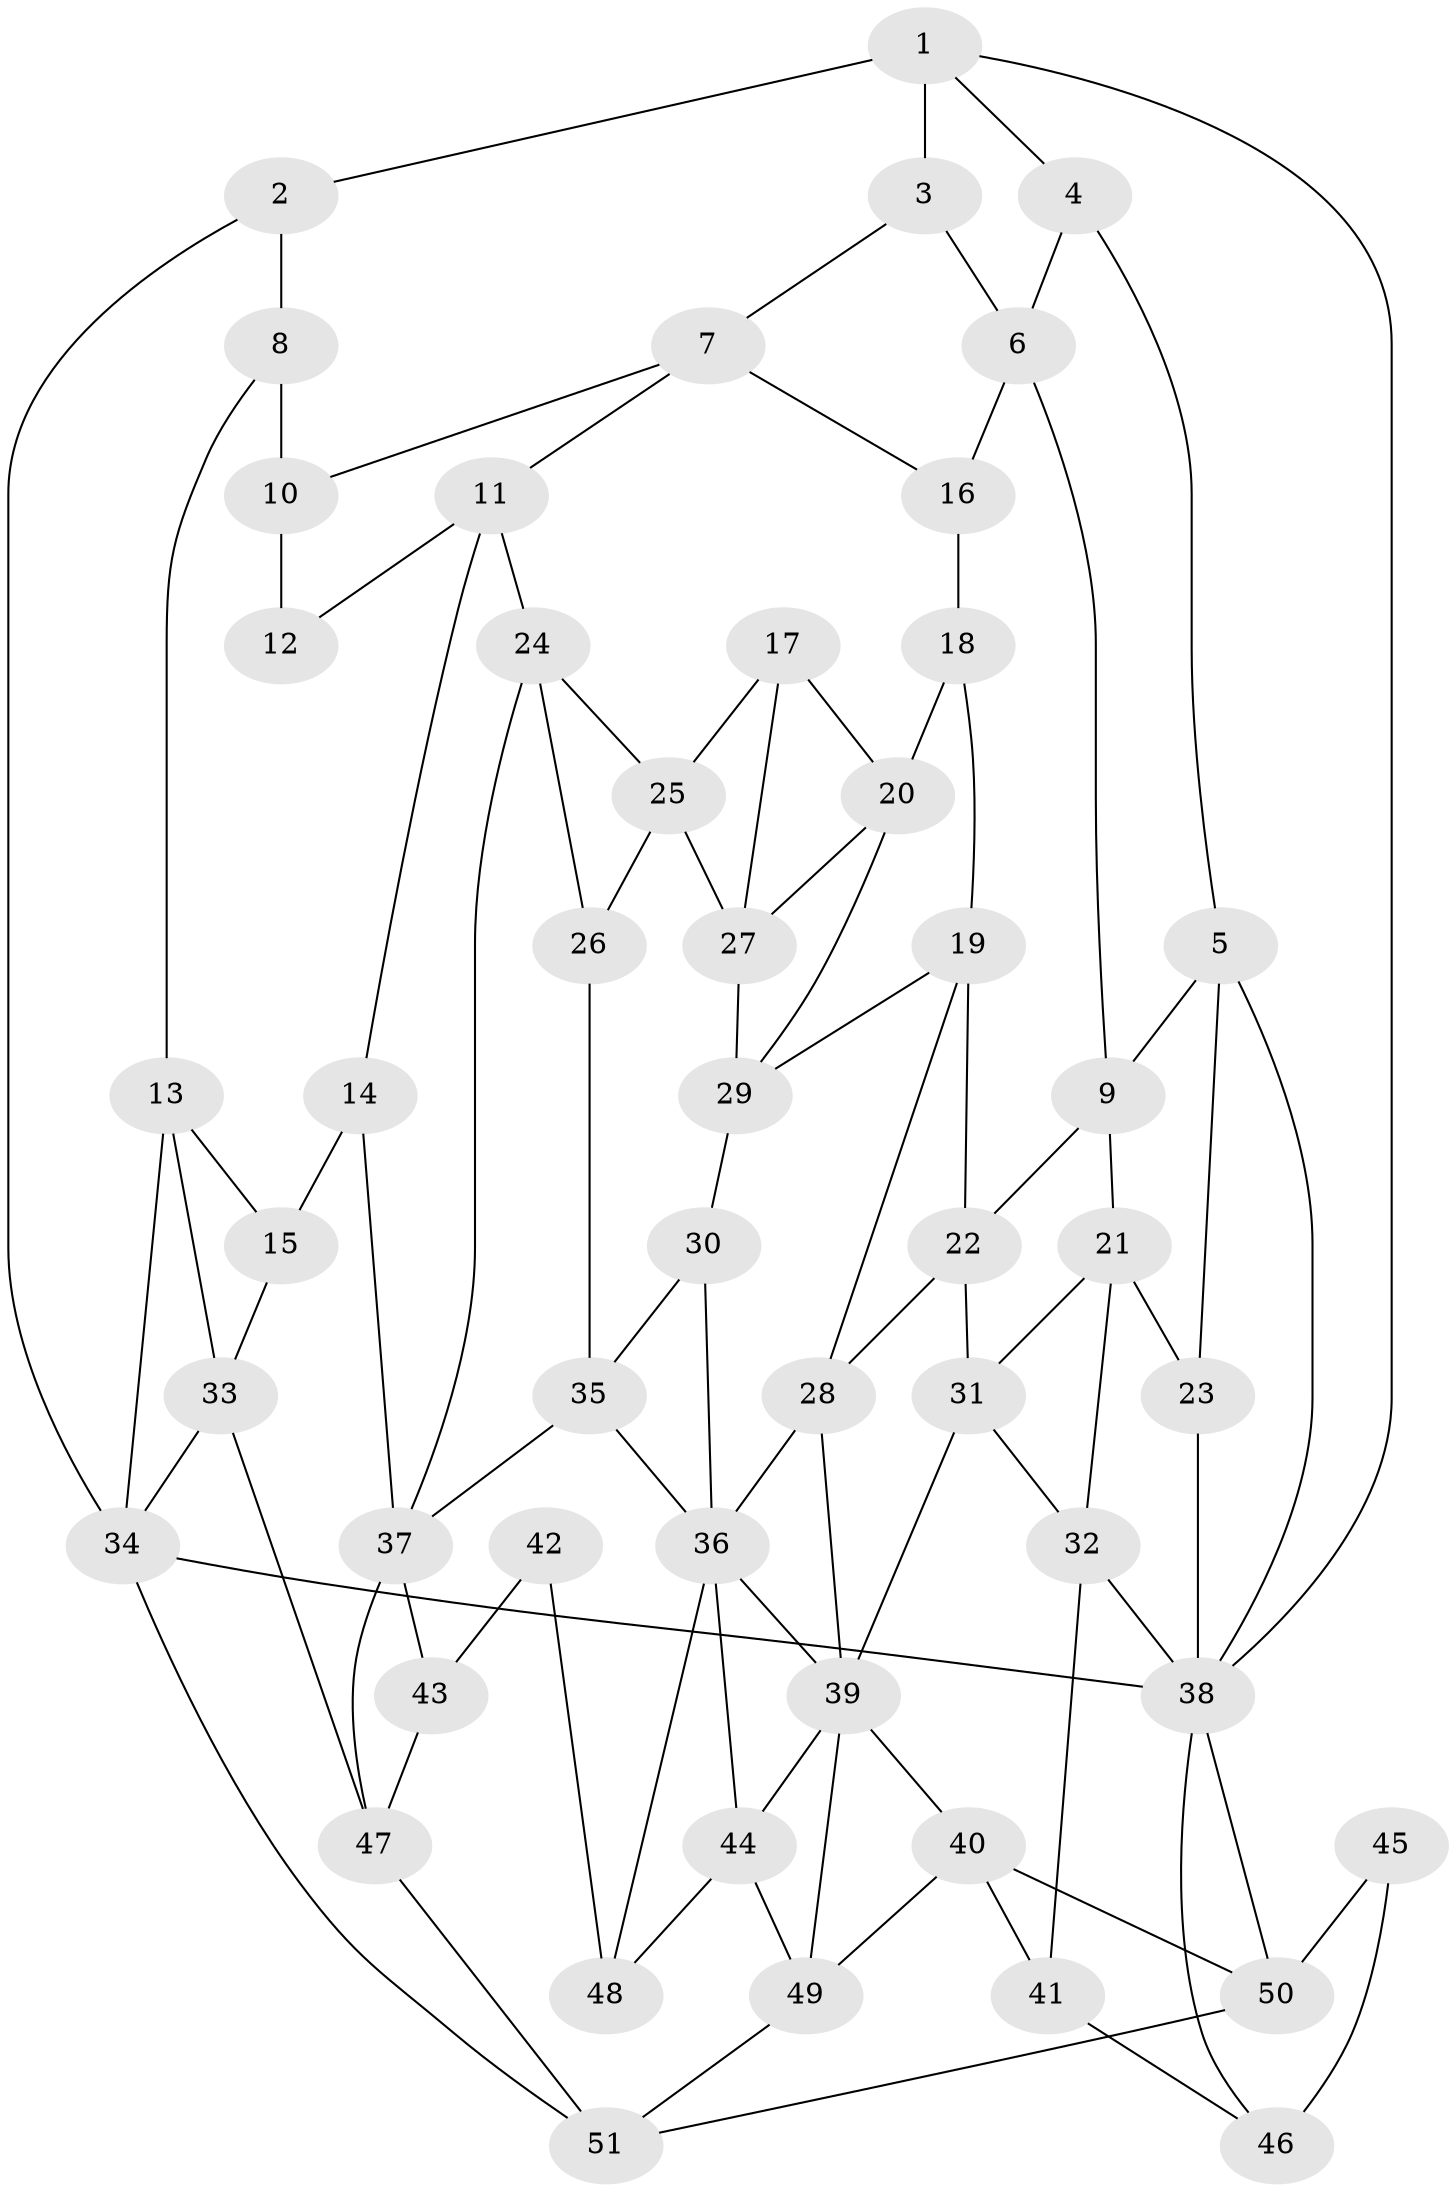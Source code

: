 // original degree distribution, {3: 0.029411764705882353, 4: 0.21568627450980393, 5: 0.5392156862745098, 6: 0.21568627450980393}
// Generated by graph-tools (version 1.1) at 2025/27/03/09/25 03:27:08]
// undirected, 51 vertices, 95 edges
graph export_dot {
graph [start="1"]
  node [color=gray90,style=filled];
  1;
  2;
  3;
  4;
  5;
  6;
  7;
  8;
  9;
  10;
  11;
  12;
  13;
  14;
  15;
  16;
  17;
  18;
  19;
  20;
  21;
  22;
  23;
  24;
  25;
  26;
  27;
  28;
  29;
  30;
  31;
  32;
  33;
  34;
  35;
  36;
  37;
  38;
  39;
  40;
  41;
  42;
  43;
  44;
  45;
  46;
  47;
  48;
  49;
  50;
  51;
  1 -- 2 [weight=1.0];
  1 -- 3 [weight=2.0];
  1 -- 4 [weight=1.0];
  1 -- 38 [weight=1.0];
  2 -- 8 [weight=1.0];
  2 -- 34 [weight=1.0];
  3 -- 6 [weight=1.0];
  3 -- 7 [weight=1.0];
  4 -- 5 [weight=1.0];
  4 -- 6 [weight=1.0];
  5 -- 9 [weight=1.0];
  5 -- 23 [weight=1.0];
  5 -- 38 [weight=1.0];
  6 -- 9 [weight=1.0];
  6 -- 16 [weight=1.0];
  7 -- 10 [weight=1.0];
  7 -- 11 [weight=1.0];
  7 -- 16 [weight=1.0];
  8 -- 10 [weight=2.0];
  8 -- 13 [weight=1.0];
  9 -- 21 [weight=1.0];
  9 -- 22 [weight=1.0];
  10 -- 12 [weight=1.0];
  11 -- 12 [weight=1.0];
  11 -- 14 [weight=1.0];
  11 -- 24 [weight=1.0];
  13 -- 15 [weight=1.0];
  13 -- 33 [weight=1.0];
  13 -- 34 [weight=1.0];
  14 -- 15 [weight=1.0];
  14 -- 37 [weight=1.0];
  15 -- 33 [weight=1.0];
  16 -- 18 [weight=2.0];
  17 -- 20 [weight=1.0];
  17 -- 25 [weight=1.0];
  17 -- 27 [weight=1.0];
  18 -- 19 [weight=1.0];
  18 -- 20 [weight=1.0];
  19 -- 22 [weight=1.0];
  19 -- 28 [weight=1.0];
  19 -- 29 [weight=1.0];
  20 -- 27 [weight=1.0];
  20 -- 29 [weight=1.0];
  21 -- 23 [weight=1.0];
  21 -- 31 [weight=1.0];
  21 -- 32 [weight=1.0];
  22 -- 28 [weight=1.0];
  22 -- 31 [weight=1.0];
  23 -- 38 [weight=1.0];
  24 -- 25 [weight=1.0];
  24 -- 26 [weight=1.0];
  24 -- 37 [weight=1.0];
  25 -- 26 [weight=1.0];
  25 -- 27 [weight=1.0];
  26 -- 35 [weight=1.0];
  27 -- 29 [weight=1.0];
  28 -- 36 [weight=1.0];
  28 -- 39 [weight=1.0];
  29 -- 30 [weight=1.0];
  30 -- 35 [weight=1.0];
  30 -- 36 [weight=1.0];
  31 -- 32 [weight=1.0];
  31 -- 39 [weight=1.0];
  32 -- 38 [weight=1.0];
  32 -- 41 [weight=1.0];
  33 -- 34 [weight=1.0];
  33 -- 47 [weight=1.0];
  34 -- 38 [weight=2.0];
  34 -- 51 [weight=1.0];
  35 -- 36 [weight=1.0];
  35 -- 37 [weight=1.0];
  36 -- 39 [weight=1.0];
  36 -- 44 [weight=1.0];
  36 -- 48 [weight=1.0];
  37 -- 43 [weight=2.0];
  37 -- 47 [weight=1.0];
  38 -- 46 [weight=1.0];
  38 -- 50 [weight=1.0];
  39 -- 40 [weight=1.0];
  39 -- 44 [weight=1.0];
  39 -- 49 [weight=1.0];
  40 -- 41 [weight=1.0];
  40 -- 49 [weight=1.0];
  40 -- 50 [weight=1.0];
  41 -- 46 [weight=1.0];
  42 -- 43 [weight=1.0];
  42 -- 48 [weight=2.0];
  43 -- 47 [weight=1.0];
  44 -- 48 [weight=1.0];
  44 -- 49 [weight=1.0];
  45 -- 46 [weight=2.0];
  45 -- 50 [weight=1.0];
  47 -- 51 [weight=1.0];
  49 -- 51 [weight=1.0];
  50 -- 51 [weight=1.0];
}
